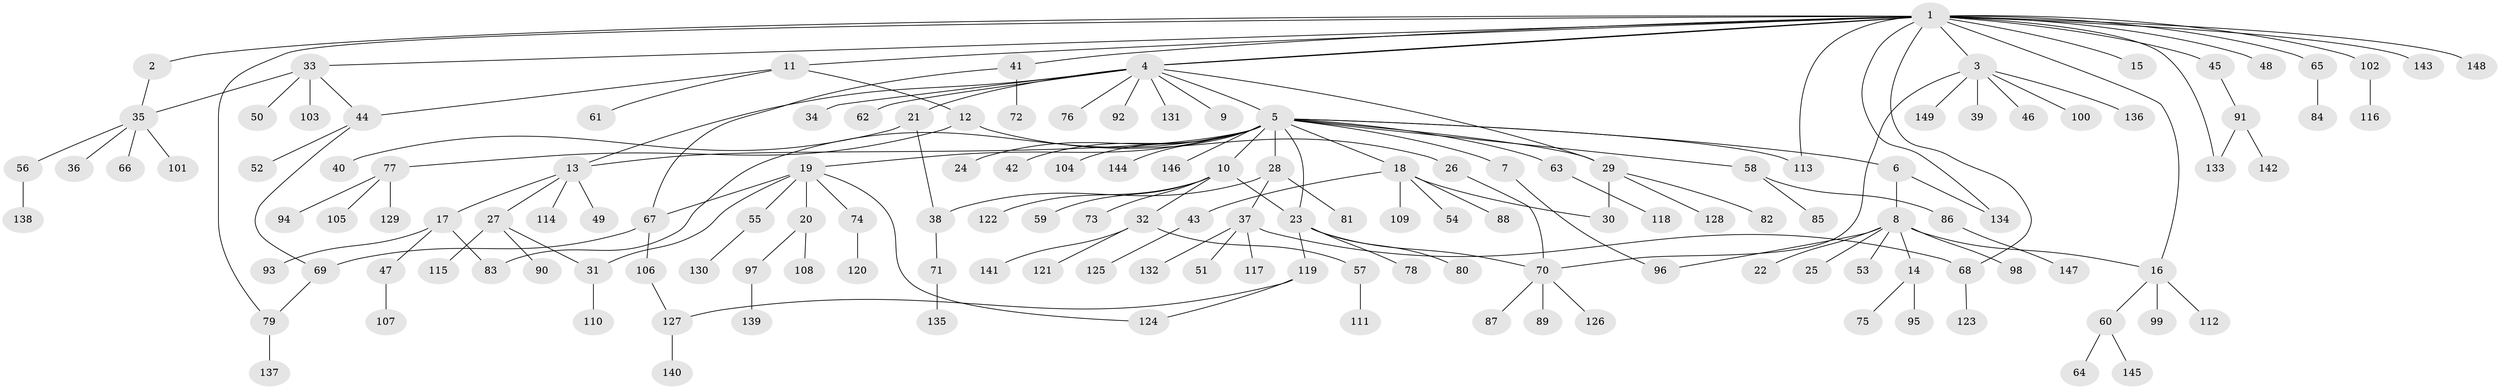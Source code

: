 // Generated by graph-tools (version 1.1) at 2025/01/03/09/25 03:01:51]
// undirected, 149 vertices, 171 edges
graph export_dot {
graph [start="1"]
  node [color=gray90,style=filled];
  1;
  2;
  3;
  4;
  5;
  6;
  7;
  8;
  9;
  10;
  11;
  12;
  13;
  14;
  15;
  16;
  17;
  18;
  19;
  20;
  21;
  22;
  23;
  24;
  25;
  26;
  27;
  28;
  29;
  30;
  31;
  32;
  33;
  34;
  35;
  36;
  37;
  38;
  39;
  40;
  41;
  42;
  43;
  44;
  45;
  46;
  47;
  48;
  49;
  50;
  51;
  52;
  53;
  54;
  55;
  56;
  57;
  58;
  59;
  60;
  61;
  62;
  63;
  64;
  65;
  66;
  67;
  68;
  69;
  70;
  71;
  72;
  73;
  74;
  75;
  76;
  77;
  78;
  79;
  80;
  81;
  82;
  83;
  84;
  85;
  86;
  87;
  88;
  89;
  90;
  91;
  92;
  93;
  94;
  95;
  96;
  97;
  98;
  99;
  100;
  101;
  102;
  103;
  104;
  105;
  106;
  107;
  108;
  109;
  110;
  111;
  112;
  113;
  114;
  115;
  116;
  117;
  118;
  119;
  120;
  121;
  122;
  123;
  124;
  125;
  126;
  127;
  128;
  129;
  130;
  131;
  132;
  133;
  134;
  135;
  136;
  137;
  138;
  139;
  140;
  141;
  142;
  143;
  144;
  145;
  146;
  147;
  148;
  149;
  1 -- 2;
  1 -- 3;
  1 -- 4;
  1 -- 4;
  1 -- 11;
  1 -- 15;
  1 -- 16;
  1 -- 33;
  1 -- 41;
  1 -- 45;
  1 -- 48;
  1 -- 65;
  1 -- 68;
  1 -- 79;
  1 -- 102;
  1 -- 113;
  1 -- 133;
  1 -- 134;
  1 -- 143;
  1 -- 148;
  2 -- 35;
  3 -- 39;
  3 -- 46;
  3 -- 70;
  3 -- 100;
  3 -- 136;
  3 -- 149;
  4 -- 5;
  4 -- 9;
  4 -- 13;
  4 -- 21;
  4 -- 29;
  4 -- 34;
  4 -- 62;
  4 -- 76;
  4 -- 92;
  4 -- 131;
  5 -- 6;
  5 -- 7;
  5 -- 10;
  5 -- 13;
  5 -- 18;
  5 -- 19;
  5 -- 23;
  5 -- 24;
  5 -- 28;
  5 -- 29;
  5 -- 42;
  5 -- 58;
  5 -- 63;
  5 -- 83;
  5 -- 104;
  5 -- 113;
  5 -- 144;
  5 -- 146;
  6 -- 8;
  6 -- 134;
  7 -- 96;
  8 -- 14;
  8 -- 16;
  8 -- 22;
  8 -- 25;
  8 -- 53;
  8 -- 96;
  8 -- 98;
  10 -- 23;
  10 -- 32;
  10 -- 59;
  10 -- 73;
  10 -- 122;
  11 -- 12;
  11 -- 44;
  11 -- 61;
  12 -- 26;
  12 -- 77;
  13 -- 17;
  13 -- 27;
  13 -- 49;
  13 -- 114;
  14 -- 75;
  14 -- 95;
  16 -- 60;
  16 -- 99;
  16 -- 112;
  17 -- 47;
  17 -- 83;
  17 -- 93;
  18 -- 30;
  18 -- 43;
  18 -- 54;
  18 -- 88;
  18 -- 109;
  19 -- 20;
  19 -- 31;
  19 -- 55;
  19 -- 67;
  19 -- 74;
  19 -- 124;
  20 -- 97;
  20 -- 108;
  21 -- 38;
  21 -- 40;
  23 -- 70;
  23 -- 78;
  23 -- 80;
  23 -- 119;
  26 -- 70;
  27 -- 31;
  27 -- 90;
  27 -- 115;
  28 -- 37;
  28 -- 38;
  28 -- 81;
  29 -- 30;
  29 -- 82;
  29 -- 128;
  31 -- 110;
  32 -- 57;
  32 -- 121;
  32 -- 141;
  33 -- 35;
  33 -- 44;
  33 -- 50;
  33 -- 103;
  35 -- 36;
  35 -- 56;
  35 -- 66;
  35 -- 101;
  37 -- 51;
  37 -- 68;
  37 -- 117;
  37 -- 132;
  38 -- 71;
  41 -- 67;
  41 -- 72;
  43 -- 125;
  44 -- 52;
  44 -- 69;
  45 -- 91;
  47 -- 107;
  55 -- 130;
  56 -- 138;
  57 -- 111;
  58 -- 85;
  58 -- 86;
  60 -- 64;
  60 -- 145;
  63 -- 118;
  65 -- 84;
  67 -- 69;
  67 -- 106;
  68 -- 123;
  69 -- 79;
  70 -- 87;
  70 -- 89;
  70 -- 126;
  71 -- 135;
  74 -- 120;
  77 -- 94;
  77 -- 105;
  77 -- 129;
  79 -- 137;
  86 -- 147;
  91 -- 133;
  91 -- 142;
  97 -- 139;
  102 -- 116;
  106 -- 127;
  119 -- 124;
  119 -- 127;
  127 -- 140;
}
